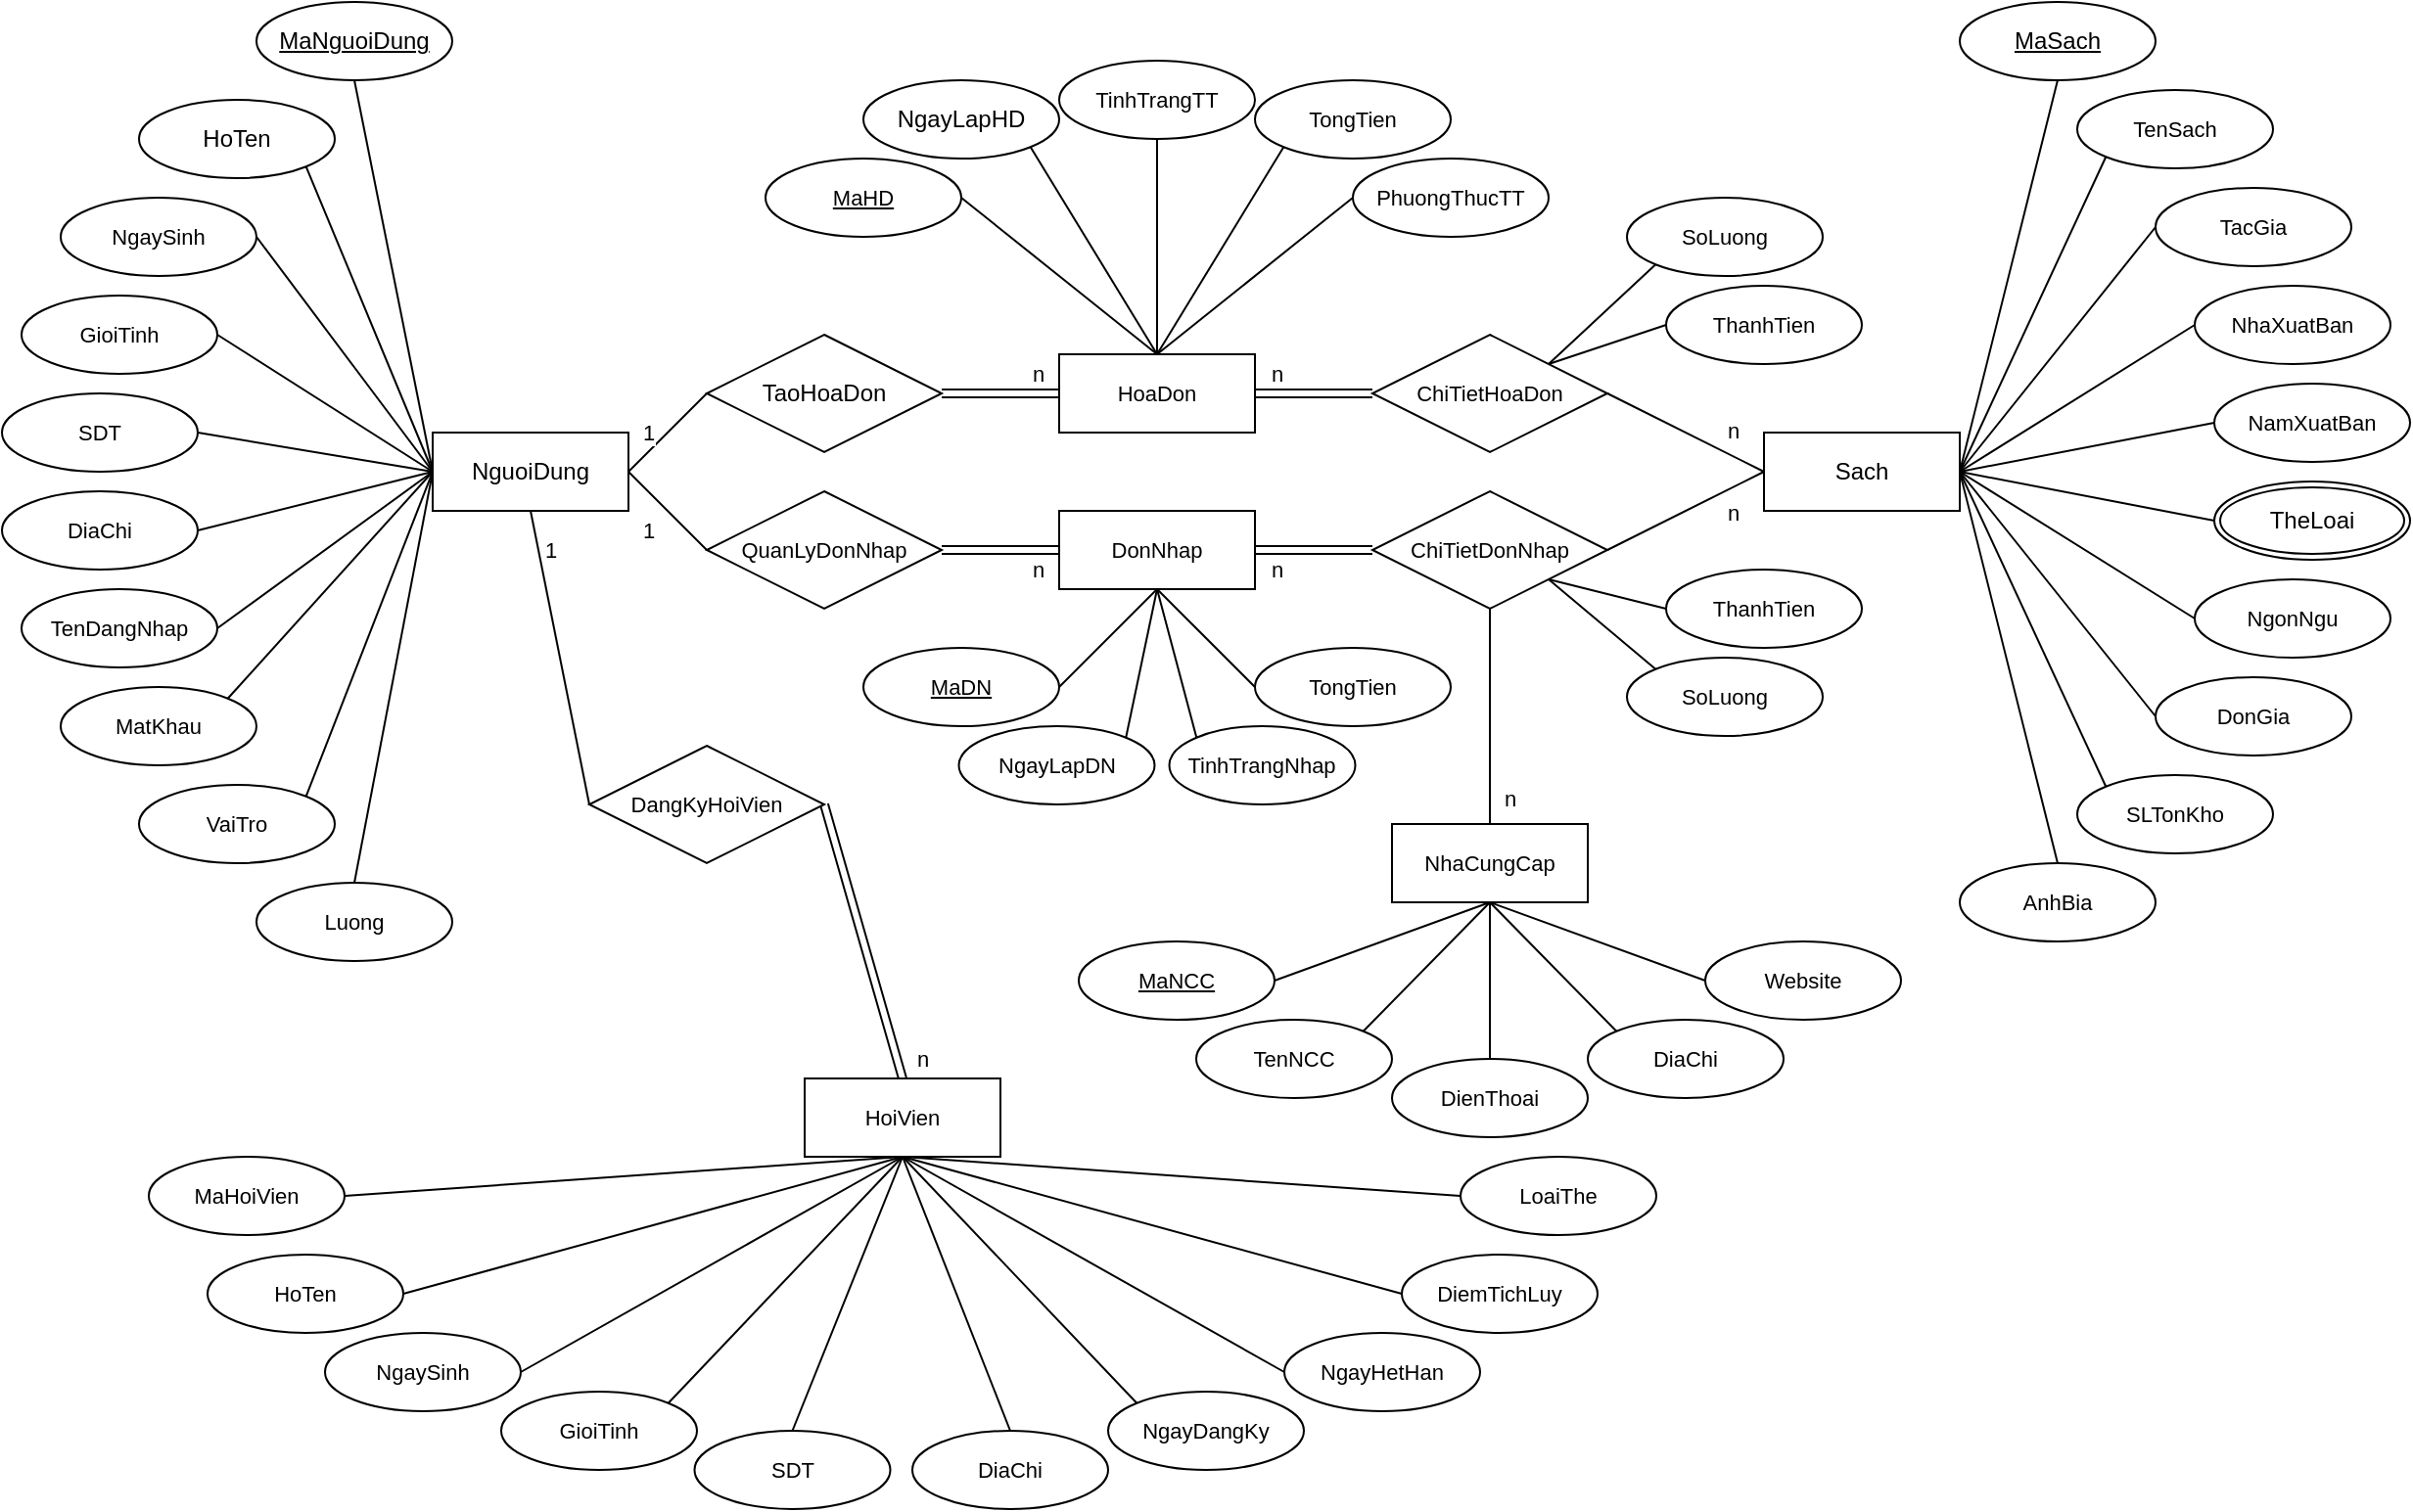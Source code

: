 <mxfile version="28.2.3">
  <diagram name="Trang-1" id="8DZ-fS7_vHQjlsS3BJ1W">
    <mxGraphModel dx="902" dy="583" grid="1" gridSize="10" guides="1" tooltips="1" connect="1" arrows="1" fold="1" page="1" pageScale="1" pageWidth="3300" pageHeight="4681" math="0" shadow="0">
      <root>
        <mxCell id="0" />
        <mxCell id="1" parent="0" />
        <mxCell id="X_8nJ5K70lVGbXfO7v4W-48" style="edgeStyle=none;shape=connector;rounded=0;orthogonalLoop=1;jettySize=auto;html=1;exitX=0.5;exitY=1;exitDx=0;exitDy=0;entryX=1;entryY=0.5;entryDx=0;entryDy=0;strokeColor=default;align=center;verticalAlign=middle;fontFamily=Helvetica;fontSize=11;fontColor=default;labelBackgroundColor=default;endArrow=none;" parent="1" source="AgJPmbW3EjHqDjxSvzig-2" target="AgJPmbW3EjHqDjxSvzig-3" edge="1">
          <mxGeometry relative="1" as="geometry" />
        </mxCell>
        <mxCell id="AgJPmbW3EjHqDjxSvzig-2" value="MaSach" style="ellipse;whiteSpace=wrap;html=1;align=center;fontStyle=4;" parent="1" vertex="1">
          <mxGeometry x="2530" y="10" width="100" height="40" as="geometry" />
        </mxCell>
        <mxCell id="-IFvh1Bd9e2jfq4rkB_x-8" value="n" style="edgeStyle=none;shape=connector;rounded=0;orthogonalLoop=1;jettySize=auto;html=1;strokeColor=default;align=center;verticalAlign=middle;fontFamily=Helvetica;fontSize=11;fontColor=default;labelBackgroundColor=default;endArrow=none;entryX=1;entryY=0.5;entryDx=0;entryDy=0;exitX=0;exitY=0.5;exitDx=0;exitDy=0;" parent="1" source="AgJPmbW3EjHqDjxSvzig-3" target="-IFvh1Bd9e2jfq4rkB_x-6" edge="1">
          <mxGeometry x="-0.462" y="-11" relative="1" as="geometry">
            <mxPoint x="1" as="offset" />
          </mxGeometry>
        </mxCell>
        <mxCell id="AgJPmbW3EjHqDjxSvzig-3" value="Sach" style="whiteSpace=wrap;html=1;align=center;" parent="1" vertex="1">
          <mxGeometry x="2430" y="230.0" width="100" height="40" as="geometry" />
        </mxCell>
        <mxCell id="-IFvh1Bd9e2jfq4rkB_x-4" value="1" style="edgeStyle=none;shape=connector;rounded=0;orthogonalLoop=1;jettySize=auto;html=1;strokeColor=default;align=center;verticalAlign=middle;fontFamily=Helvetica;fontSize=11;fontColor=default;labelBackgroundColor=default;endArrow=none;entryX=0;entryY=0.5;entryDx=0;entryDy=0;exitX=1;exitY=0.5;exitDx=0;exitDy=0;" parent="1" source="AgJPmbW3EjHqDjxSvzig-7" target="-IFvh1Bd9e2jfq4rkB_x-2" edge="1">
          <mxGeometry x="-0.25" y="7" relative="1" as="geometry">
            <mxPoint as="offset" />
          </mxGeometry>
        </mxCell>
        <mxCell id="-IFvh1Bd9e2jfq4rkB_x-22" value="1" style="edgeStyle=none;shape=connector;rounded=0;orthogonalLoop=1;jettySize=auto;html=1;exitX=1;exitY=0.5;exitDx=0;exitDy=0;entryX=0;entryY=0.5;entryDx=0;entryDy=0;strokeColor=default;align=center;verticalAlign=middle;fontFamily=Helvetica;fontSize=11;fontColor=default;labelBackgroundColor=default;endArrow=none;" parent="1" source="AgJPmbW3EjHqDjxSvzig-7" target="-IFvh1Bd9e2jfq4rkB_x-21" edge="1">
          <mxGeometry y="-14" relative="1" as="geometry">
            <mxPoint as="offset" />
          </mxGeometry>
        </mxCell>
        <mxCell id="X_8nJ5K70lVGbXfO7v4W-77" value="1" style="edgeStyle=none;shape=connector;rounded=0;orthogonalLoop=1;jettySize=auto;html=1;exitX=0.5;exitY=1;exitDx=0;exitDy=0;entryX=0;entryY=0.5;entryDx=0;entryDy=0;strokeColor=default;align=center;verticalAlign=middle;fontFamily=Helvetica;fontSize=11;fontColor=default;labelBackgroundColor=default;endArrow=none;" parent="1" source="AgJPmbW3EjHqDjxSvzig-7" target="X_8nJ5K70lVGbXfO7v4W-63" edge="1">
          <mxGeometry x="-0.718" y="6" relative="1" as="geometry">
            <mxPoint as="offset" />
          </mxGeometry>
        </mxCell>
        <mxCell id="AgJPmbW3EjHqDjxSvzig-7" value="NguoiDung" style="whiteSpace=wrap;html=1;align=center;" parent="1" vertex="1">
          <mxGeometry x="1750" y="230" width="100" height="40" as="geometry" />
        </mxCell>
        <mxCell id="X_8nJ5K70lVGbXfO7v4W-21" style="edgeStyle=none;shape=connector;rounded=0;orthogonalLoop=1;jettySize=auto;html=1;exitX=0.5;exitY=1;exitDx=0;exitDy=0;entryX=0;entryY=0.5;entryDx=0;entryDy=0;strokeColor=default;align=center;verticalAlign=middle;fontFamily=Helvetica;fontSize=11;fontColor=default;labelBackgroundColor=default;endArrow=none;" parent="1" source="AgJPmbW3EjHqDjxSvzig-8" target="AgJPmbW3EjHqDjxSvzig-7" edge="1">
          <mxGeometry relative="1" as="geometry" />
        </mxCell>
        <mxCell id="AgJPmbW3EjHqDjxSvzig-8" value="MaNguoiDung" style="ellipse;whiteSpace=wrap;html=1;align=center;fontStyle=4;" parent="1" vertex="1">
          <mxGeometry x="1660" y="10" width="100" height="40" as="geometry" />
        </mxCell>
        <mxCell id="X_8nJ5K70lVGbXfO7v4W-20" style="edgeStyle=none;shape=connector;rounded=0;orthogonalLoop=1;jettySize=auto;html=1;exitX=1;exitY=1;exitDx=0;exitDy=0;strokeColor=default;align=center;verticalAlign=middle;fontFamily=Helvetica;fontSize=11;fontColor=default;labelBackgroundColor=default;endArrow=none;entryX=0;entryY=0.5;entryDx=0;entryDy=0;" parent="1" source="AgJPmbW3EjHqDjxSvzig-31" target="AgJPmbW3EjHqDjxSvzig-7" edge="1">
          <mxGeometry relative="1" as="geometry">
            <mxPoint x="1750" y="250" as="targetPoint" />
          </mxGeometry>
        </mxCell>
        <mxCell id="AgJPmbW3EjHqDjxSvzig-31" value="HoTen" style="ellipse;whiteSpace=wrap;html=1;align=center;" parent="1" vertex="1">
          <mxGeometry x="1600" y="60" width="100" height="40" as="geometry" />
        </mxCell>
        <mxCell id="X_8nJ5K70lVGbXfO7v4W-16" style="edgeStyle=none;shape=connector;rounded=0;orthogonalLoop=1;jettySize=auto;html=1;exitX=1;exitY=0.5;exitDx=0;exitDy=0;entryX=0;entryY=0.5;entryDx=0;entryDy=0;strokeColor=default;align=center;verticalAlign=middle;fontFamily=Helvetica;fontSize=11;fontColor=default;labelBackgroundColor=default;endArrow=none;" parent="1" source="AgJPmbW3EjHqDjxSvzig-34" target="AgJPmbW3EjHqDjxSvzig-7" edge="1">
          <mxGeometry relative="1" as="geometry" />
        </mxCell>
        <mxCell id="AgJPmbW3EjHqDjxSvzig-34" value="NgaySinh" style="ellipse;whiteSpace=wrap;html=1;align=center;fontFamily=Helvetica;fontSize=11;fontColor=default;labelBackgroundColor=default;" parent="1" vertex="1">
          <mxGeometry x="1560" y="110" width="100" height="40" as="geometry" />
        </mxCell>
        <mxCell id="X_8nJ5K70lVGbXfO7v4W-11" style="edgeStyle=none;shape=connector;rounded=0;orthogonalLoop=1;jettySize=auto;html=1;exitX=1;exitY=0.5;exitDx=0;exitDy=0;entryX=0;entryY=0.5;entryDx=0;entryDy=0;strokeColor=default;align=center;verticalAlign=middle;fontFamily=Helvetica;fontSize=11;fontColor=default;labelBackgroundColor=default;endArrow=none;" parent="1" source="AgJPmbW3EjHqDjxSvzig-36" target="AgJPmbW3EjHqDjxSvzig-7" edge="1">
          <mxGeometry relative="1" as="geometry" />
        </mxCell>
        <mxCell id="AgJPmbW3EjHqDjxSvzig-36" value="SDT" style="ellipse;whiteSpace=wrap;html=1;align=center;fontFamily=Helvetica;fontSize=11;fontColor=default;labelBackgroundColor=default;" parent="1" vertex="1">
          <mxGeometry x="1530" y="210" width="100" height="40" as="geometry" />
        </mxCell>
        <mxCell id="X_8nJ5K70lVGbXfO7v4W-14" style="edgeStyle=none;shape=connector;rounded=0;orthogonalLoop=1;jettySize=auto;html=1;exitX=1;exitY=0.5;exitDx=0;exitDy=0;entryX=0;entryY=0.5;entryDx=0;entryDy=0;strokeColor=default;align=center;verticalAlign=middle;fontFamily=Helvetica;fontSize=11;fontColor=default;labelBackgroundColor=default;endArrow=none;" parent="1" source="AgJPmbW3EjHqDjxSvzig-38" target="AgJPmbW3EjHqDjxSvzig-7" edge="1">
          <mxGeometry relative="1" as="geometry" />
        </mxCell>
        <mxCell id="AgJPmbW3EjHqDjxSvzig-38" value="DiaChi" style="ellipse;whiteSpace=wrap;html=1;align=center;fontFamily=Helvetica;fontSize=11;fontColor=default;labelBackgroundColor=default;" parent="1" vertex="1">
          <mxGeometry x="1530" y="260" width="100" height="40" as="geometry" />
        </mxCell>
        <mxCell id="-IFvh1Bd9e2jfq4rkB_x-5" value="n" style="edgeStyle=none;shape=link;rounded=0;orthogonalLoop=1;jettySize=auto;html=1;strokeColor=default;align=center;verticalAlign=middle;fontFamily=Helvetica;fontSize=11;fontColor=default;labelBackgroundColor=default;endArrow=none;entryX=1;entryY=0.5;entryDx=0;entryDy=0;exitX=0;exitY=0.5;exitDx=0;exitDy=0;" parent="1" source="AgJPmbW3EjHqDjxSvzig-41" target="-IFvh1Bd9e2jfq4rkB_x-2" edge="1">
          <mxGeometry x="-0.667" y="-10" relative="1" as="geometry">
            <mxPoint x="-1" as="offset" />
          </mxGeometry>
        </mxCell>
        <mxCell id="-IFvh1Bd9e2jfq4rkB_x-7" value="n" style="edgeStyle=none;shape=link;rounded=0;orthogonalLoop=1;jettySize=auto;html=1;strokeColor=default;align=center;verticalAlign=middle;fontFamily=Helvetica;fontSize=11;fontColor=default;labelBackgroundColor=default;endArrow=none;exitX=1;exitY=0.5;exitDx=0;exitDy=0;entryX=0;entryY=0.5;entryDx=0;entryDy=0;" parent="1" source="AgJPmbW3EjHqDjxSvzig-41" target="-IFvh1Bd9e2jfq4rkB_x-6" edge="1">
          <mxGeometry x="-0.667" y="10" relative="1" as="geometry">
            <mxPoint x="1" as="offset" />
          </mxGeometry>
        </mxCell>
        <mxCell id="AgJPmbW3EjHqDjxSvzig-41" value="HoaDon" style="whiteSpace=wrap;html=1;align=center;fontFamily=Helvetica;fontSize=11;fontColor=default;labelBackgroundColor=default;" parent="1" vertex="1">
          <mxGeometry x="2070" y="190" width="100" height="40" as="geometry" />
        </mxCell>
        <mxCell id="-IFvh1Bd9e2jfq4rkB_x-2" value="TaoHoaDon" style="shape=rhombus;perimeter=rhombusPerimeter;whiteSpace=wrap;html=1;align=center;" parent="1" vertex="1">
          <mxGeometry x="1890" y="180" width="120" height="60" as="geometry" />
        </mxCell>
        <mxCell id="-IFvh1Bd9e2jfq4rkB_x-6" value="ChiTietHoaDon" style="shape=rhombus;perimeter=rhombusPerimeter;whiteSpace=wrap;html=1;align=center;fontFamily=Helvetica;fontSize=11;fontColor=default;labelBackgroundColor=default;" parent="1" vertex="1">
          <mxGeometry x="2230" y="180.0" width="120" height="60" as="geometry" />
        </mxCell>
        <mxCell id="X_8nJ5K70lVGbXfO7v4W-31" style="edgeStyle=none;shape=connector;rounded=0;orthogonalLoop=1;jettySize=auto;html=1;exitX=1;exitY=0.5;exitDx=0;exitDy=0;entryX=0.5;entryY=0;entryDx=0;entryDy=0;strokeColor=default;align=center;verticalAlign=middle;fontFamily=Helvetica;fontSize=11;fontColor=default;labelBackgroundColor=default;endArrow=none;" parent="1" source="-IFvh1Bd9e2jfq4rkB_x-9" target="AgJPmbW3EjHqDjxSvzig-41" edge="1">
          <mxGeometry relative="1" as="geometry" />
        </mxCell>
        <mxCell id="-IFvh1Bd9e2jfq4rkB_x-9" value="MaHD" style="ellipse;whiteSpace=wrap;html=1;align=center;fontStyle=4;fontFamily=Helvetica;fontSize=11;fontColor=default;labelBackgroundColor=default;" parent="1" vertex="1">
          <mxGeometry x="1920" y="90" width="100" height="40" as="geometry" />
        </mxCell>
        <mxCell id="-IFvh1Bd9e2jfq4rkB_x-30" style="edgeStyle=none;shape=connector;rounded=0;orthogonalLoop=1;jettySize=auto;html=1;exitX=0;exitY=0;exitDx=0;exitDy=0;entryX=1;entryY=1;entryDx=0;entryDy=0;strokeColor=default;align=center;verticalAlign=middle;fontFamily=Helvetica;fontSize=11;fontColor=default;labelBackgroundColor=default;endArrow=none;" parent="1" source="-IFvh1Bd9e2jfq4rkB_x-11" target="-IFvh1Bd9e2jfq4rkB_x-24" edge="1">
          <mxGeometry relative="1" as="geometry" />
        </mxCell>
        <mxCell id="-IFvh1Bd9e2jfq4rkB_x-11" value="SoLuong" style="ellipse;whiteSpace=wrap;html=1;align=center;fontFamily=Helvetica;fontSize=11;fontColor=default;labelBackgroundColor=default;" parent="1" vertex="1">
          <mxGeometry x="2360" y="345" width="100" height="40" as="geometry" />
        </mxCell>
        <mxCell id="-IFvh1Bd9e2jfq4rkB_x-34" value="n" style="edgeStyle=none;shape=connector;rounded=0;orthogonalLoop=1;jettySize=auto;html=1;exitX=0.5;exitY=0;exitDx=0;exitDy=0;entryX=0.5;entryY=1;entryDx=0;entryDy=0;strokeColor=default;align=center;verticalAlign=middle;fontFamily=Helvetica;fontSize=11;fontColor=default;labelBackgroundColor=default;endArrow=none;" parent="1" source="-IFvh1Bd9e2jfq4rkB_x-13" target="-IFvh1Bd9e2jfq4rkB_x-24" edge="1">
          <mxGeometry x="-0.778" y="-10" relative="1" as="geometry">
            <mxPoint y="-1" as="offset" />
          </mxGeometry>
        </mxCell>
        <mxCell id="-IFvh1Bd9e2jfq4rkB_x-13" value="NhaCungCap" style="whiteSpace=wrap;html=1;align=center;fontFamily=Helvetica;fontSize=11;fontColor=default;labelBackgroundColor=default;" parent="1" vertex="1">
          <mxGeometry x="2240" y="430" width="100" height="40" as="geometry" />
        </mxCell>
        <mxCell id="X_8nJ5K70lVGbXfO7v4W-50" style="edgeStyle=none;shape=connector;rounded=0;orthogonalLoop=1;jettySize=auto;html=1;exitX=0;exitY=0;exitDx=0;exitDy=0;entryX=1;entryY=0.5;entryDx=0;entryDy=0;strokeColor=default;align=center;verticalAlign=middle;fontFamily=Helvetica;fontSize=11;fontColor=default;labelBackgroundColor=default;endArrow=none;" parent="1" source="-IFvh1Bd9e2jfq4rkB_x-14" target="AgJPmbW3EjHqDjxSvzig-3" edge="1">
          <mxGeometry relative="1" as="geometry" />
        </mxCell>
        <mxCell id="-IFvh1Bd9e2jfq4rkB_x-14" value="SLTonKho" style="ellipse;whiteSpace=wrap;html=1;align=center;fontFamily=Helvetica;fontSize=11;fontColor=default;labelBackgroundColor=default;" parent="1" vertex="1">
          <mxGeometry x="2590" y="405" width="100" height="40" as="geometry" />
        </mxCell>
        <mxCell id="-IFvh1Bd9e2jfq4rkB_x-25" value="n" style="edgeStyle=none;shape=link;rounded=0;orthogonalLoop=1;jettySize=auto;html=1;exitX=1;exitY=0.5;exitDx=0;exitDy=0;entryX=0;entryY=0.5;entryDx=0;entryDy=0;strokeColor=default;align=center;verticalAlign=middle;fontFamily=Helvetica;fontSize=11;fontColor=default;labelBackgroundColor=default;endArrow=none;" parent="1" source="-IFvh1Bd9e2jfq4rkB_x-17" target="-IFvh1Bd9e2jfq4rkB_x-24" edge="1">
          <mxGeometry x="-0.667" y="-10" relative="1" as="geometry">
            <mxPoint x="1" as="offset" />
          </mxGeometry>
        </mxCell>
        <mxCell id="-IFvh1Bd9e2jfq4rkB_x-17" value="DonNhap" style="whiteSpace=wrap;html=1;align=center;fontFamily=Helvetica;fontSize=11;fontColor=default;labelBackgroundColor=default;" parent="1" vertex="1">
          <mxGeometry x="2070" y="270" width="100" height="40" as="geometry" />
        </mxCell>
        <mxCell id="-IFvh1Bd9e2jfq4rkB_x-23" value="n" style="edgeStyle=none;shape=link;rounded=0;orthogonalLoop=1;jettySize=auto;html=1;strokeColor=default;align=center;verticalAlign=middle;fontFamily=Helvetica;fontSize=11;fontColor=default;labelBackgroundColor=default;endArrow=none;exitX=1;exitY=0.5;exitDx=0;exitDy=0;entryX=0;entryY=0.5;entryDx=0;entryDy=0;" parent="1" source="-IFvh1Bd9e2jfq4rkB_x-21" target="-IFvh1Bd9e2jfq4rkB_x-17" edge="1">
          <mxGeometry x="0.667" y="-10" relative="1" as="geometry">
            <mxPoint x="-1" as="offset" />
          </mxGeometry>
        </mxCell>
        <mxCell id="-IFvh1Bd9e2jfq4rkB_x-21" value="QuanLyDonNhap" style="shape=rhombus;perimeter=rhombusPerimeter;whiteSpace=wrap;html=1;align=center;fontFamily=Helvetica;fontSize=11;fontColor=default;labelBackgroundColor=default;" parent="1" vertex="1">
          <mxGeometry x="1890" y="260" width="120" height="60" as="geometry" />
        </mxCell>
        <mxCell id="-IFvh1Bd9e2jfq4rkB_x-26" value="n" style="edgeStyle=none;shape=connector;rounded=0;orthogonalLoop=1;jettySize=auto;html=1;exitX=1;exitY=0.5;exitDx=0;exitDy=0;entryX=0;entryY=0.5;entryDx=0;entryDy=0;strokeColor=default;align=center;verticalAlign=middle;fontFamily=Helvetica;fontSize=11;fontColor=default;labelBackgroundColor=default;endArrow=none;" parent="1" source="-IFvh1Bd9e2jfq4rkB_x-24" target="AgJPmbW3EjHqDjxSvzig-3" edge="1">
          <mxGeometry x="0.462" y="-11" relative="1" as="geometry">
            <mxPoint as="offset" />
          </mxGeometry>
        </mxCell>
        <mxCell id="-IFvh1Bd9e2jfq4rkB_x-24" value="ChiTietDonNhap" style="shape=rhombus;perimeter=rhombusPerimeter;whiteSpace=wrap;html=1;align=center;fontFamily=Helvetica;fontSize=11;fontColor=default;labelBackgroundColor=default;" parent="1" vertex="1">
          <mxGeometry x="2230" y="260" width="120" height="60" as="geometry" />
        </mxCell>
        <mxCell id="-IFvh1Bd9e2jfq4rkB_x-29" style="edgeStyle=none;shape=connector;rounded=0;orthogonalLoop=1;jettySize=auto;html=1;exitX=0;exitY=1;exitDx=0;exitDy=0;entryX=1;entryY=0;entryDx=0;entryDy=0;strokeColor=default;align=center;verticalAlign=middle;fontFamily=Helvetica;fontSize=11;fontColor=default;labelBackgroundColor=default;endArrow=none;" parent="1" source="-IFvh1Bd9e2jfq4rkB_x-28" target="-IFvh1Bd9e2jfq4rkB_x-6" edge="1">
          <mxGeometry relative="1" as="geometry" />
        </mxCell>
        <mxCell id="-IFvh1Bd9e2jfq4rkB_x-28" value="SoLuong" style="ellipse;whiteSpace=wrap;html=1;align=center;fontFamily=Helvetica;fontSize=11;fontColor=default;labelBackgroundColor=default;" parent="1" vertex="1">
          <mxGeometry x="2360" y="110" width="100" height="40" as="geometry" />
        </mxCell>
        <mxCell id="X_8nJ5K70lVGbXfO7v4W-32" style="edgeStyle=none;shape=connector;rounded=0;orthogonalLoop=1;jettySize=auto;html=1;exitX=1;exitY=0.5;exitDx=0;exitDy=0;entryX=0.5;entryY=1;entryDx=0;entryDy=0;strokeColor=default;align=center;verticalAlign=middle;fontFamily=Helvetica;fontSize=11;fontColor=default;labelBackgroundColor=default;endArrow=none;" parent="1" source="-IFvh1Bd9e2jfq4rkB_x-31" target="-IFvh1Bd9e2jfq4rkB_x-17" edge="1">
          <mxGeometry relative="1" as="geometry" />
        </mxCell>
        <mxCell id="-IFvh1Bd9e2jfq4rkB_x-31" value="MaDN" style="ellipse;whiteSpace=wrap;html=1;align=center;fontStyle=4;fontFamily=Helvetica;fontSize=11;fontColor=default;labelBackgroundColor=default;" parent="1" vertex="1">
          <mxGeometry x="1970" y="340" width="100" height="40" as="geometry" />
        </mxCell>
        <mxCell id="X_8nJ5K70lVGbXfO7v4W-28" style="edgeStyle=none;shape=connector;rounded=0;orthogonalLoop=1;jettySize=auto;html=1;exitX=1;exitY=1;exitDx=0;exitDy=0;entryX=0.5;entryY=0;entryDx=0;entryDy=0;strokeColor=default;align=center;verticalAlign=middle;fontFamily=Helvetica;fontSize=11;fontColor=default;labelBackgroundColor=default;endArrow=none;" parent="1" source="FpAyhqG6p2Xk1eH7Ag5o-1" target="AgJPmbW3EjHqDjxSvzig-41" edge="1">
          <mxGeometry relative="1" as="geometry" />
        </mxCell>
        <mxCell id="FpAyhqG6p2Xk1eH7Ag5o-1" value="NgayLapHD" style="ellipse;whiteSpace=wrap;html=1;align=center;" parent="1" vertex="1">
          <mxGeometry x="1970" y="50" width="100" height="40" as="geometry" />
        </mxCell>
        <mxCell id="X_8nJ5K70lVGbXfO7v4W-26" style="edgeStyle=none;shape=connector;rounded=0;orthogonalLoop=1;jettySize=auto;html=1;exitX=0.5;exitY=1;exitDx=0;exitDy=0;entryX=0.5;entryY=0;entryDx=0;entryDy=0;strokeColor=default;align=center;verticalAlign=middle;fontFamily=Helvetica;fontSize=11;fontColor=default;labelBackgroundColor=default;endArrow=none;" parent="1" source="FpAyhqG6p2Xk1eH7Ag5o-4" target="AgJPmbW3EjHqDjxSvzig-41" edge="1">
          <mxGeometry relative="1" as="geometry" />
        </mxCell>
        <mxCell id="FpAyhqG6p2Xk1eH7Ag5o-4" value="TinhTrangTT" style="ellipse;whiteSpace=wrap;html=1;align=center;fontFamily=Helvetica;fontSize=11;fontColor=default;labelBackgroundColor=default;" parent="1" vertex="1">
          <mxGeometry x="2070" y="40" width="100" height="40" as="geometry" />
        </mxCell>
        <mxCell id="X_8nJ5K70lVGbXfO7v4W-29" style="edgeStyle=none;shape=connector;rounded=0;orthogonalLoop=1;jettySize=auto;html=1;exitX=0;exitY=1;exitDx=0;exitDy=0;entryX=0.5;entryY=0;entryDx=0;entryDy=0;strokeColor=default;align=center;verticalAlign=middle;fontFamily=Helvetica;fontSize=11;fontColor=default;labelBackgroundColor=default;endArrow=none;" parent="1" source="FpAyhqG6p2Xk1eH7Ag5o-6" target="AgJPmbW3EjHqDjxSvzig-41" edge="1">
          <mxGeometry relative="1" as="geometry" />
        </mxCell>
        <mxCell id="FpAyhqG6p2Xk1eH7Ag5o-6" value="TongTien" style="ellipse;whiteSpace=wrap;html=1;align=center;fontFamily=Helvetica;fontSize=11;fontColor=default;labelBackgroundColor=default;" parent="1" vertex="1">
          <mxGeometry x="2170" y="50" width="100" height="40" as="geometry" />
        </mxCell>
        <mxCell id="X_8nJ5K70lVGbXfO7v4W-34" style="edgeStyle=none;shape=connector;rounded=0;orthogonalLoop=1;jettySize=auto;html=1;exitX=1;exitY=0;exitDx=0;exitDy=0;entryX=0.5;entryY=1;entryDx=0;entryDy=0;strokeColor=default;align=center;verticalAlign=middle;fontFamily=Helvetica;fontSize=11;fontColor=default;labelBackgroundColor=default;endArrow=none;" parent="1" source="FpAyhqG6p2Xk1eH7Ag5o-8" target="-IFvh1Bd9e2jfq4rkB_x-17" edge="1">
          <mxGeometry relative="1" as="geometry" />
        </mxCell>
        <mxCell id="FpAyhqG6p2Xk1eH7Ag5o-8" value="NgayLapDN" style="ellipse;whiteSpace=wrap;html=1;align=center;fontFamily=Helvetica;fontSize=11;fontColor=default;labelBackgroundColor=default;" parent="1" vertex="1">
          <mxGeometry x="2018.75" y="380" width="100" height="40" as="geometry" />
        </mxCell>
        <mxCell id="X_8nJ5K70lVGbXfO7v4W-35" style="edgeStyle=none;shape=connector;rounded=0;orthogonalLoop=1;jettySize=auto;html=1;exitX=0;exitY=0;exitDx=0;exitDy=0;entryX=0.5;entryY=1;entryDx=0;entryDy=0;strokeColor=default;align=center;verticalAlign=middle;fontFamily=Helvetica;fontSize=11;fontColor=default;labelBackgroundColor=default;endArrow=none;" parent="1" source="FpAyhqG6p2Xk1eH7Ag5o-10" target="-IFvh1Bd9e2jfq4rkB_x-17" edge="1">
          <mxGeometry relative="1" as="geometry" />
        </mxCell>
        <mxCell id="FpAyhqG6p2Xk1eH7Ag5o-10" value="TinhTrangNhap" style="ellipse;whiteSpace=wrap;html=1;align=center;fontFamily=Helvetica;fontSize=11;fontColor=default;labelBackgroundColor=default;" parent="1" vertex="1">
          <mxGeometry x="2126.25" y="380" width="95" height="40" as="geometry" />
        </mxCell>
        <mxCell id="X_8nJ5K70lVGbXfO7v4W-33" style="edgeStyle=none;shape=connector;rounded=0;orthogonalLoop=1;jettySize=auto;html=1;exitX=0;exitY=0.5;exitDx=0;exitDy=0;entryX=0.5;entryY=1;entryDx=0;entryDy=0;strokeColor=default;align=center;verticalAlign=middle;fontFamily=Helvetica;fontSize=11;fontColor=default;labelBackgroundColor=default;endArrow=none;" parent="1" source="FpAyhqG6p2Xk1eH7Ag5o-12" target="-IFvh1Bd9e2jfq4rkB_x-17" edge="1">
          <mxGeometry relative="1" as="geometry" />
        </mxCell>
        <mxCell id="FpAyhqG6p2Xk1eH7Ag5o-12" value="TongTien" style="ellipse;whiteSpace=wrap;html=1;align=center;fontFamily=Helvetica;fontSize=11;fontColor=default;labelBackgroundColor=default;" parent="1" vertex="1">
          <mxGeometry x="2170" y="340" width="100" height="40" as="geometry" />
        </mxCell>
        <mxCell id="X_8nJ5K70lVGbXfO7v4W-46" style="edgeStyle=none;shape=connector;rounded=0;orthogonalLoop=1;jettySize=auto;html=1;exitX=0;exitY=1;exitDx=0;exitDy=0;entryX=1;entryY=0.5;entryDx=0;entryDy=0;strokeColor=default;align=center;verticalAlign=middle;fontFamily=Helvetica;fontSize=11;fontColor=default;labelBackgroundColor=default;endArrow=none;" parent="1" source="FpAyhqG6p2Xk1eH7Ag5o-14" target="AgJPmbW3EjHqDjxSvzig-3" edge="1">
          <mxGeometry relative="1" as="geometry" />
        </mxCell>
        <mxCell id="FpAyhqG6p2Xk1eH7Ag5o-14" value="TenSach" style="ellipse;whiteSpace=wrap;html=1;align=center;fontFamily=Helvetica;fontSize=11;fontColor=default;labelBackgroundColor=default;" parent="1" vertex="1">
          <mxGeometry x="2590" y="55" width="100" height="40" as="geometry" />
        </mxCell>
        <mxCell id="X_8nJ5K70lVGbXfO7v4W-51" style="edgeStyle=none;shape=connector;rounded=0;orthogonalLoop=1;jettySize=auto;html=1;exitX=0;exitY=0.5;exitDx=0;exitDy=0;entryX=1;entryY=0.5;entryDx=0;entryDy=0;strokeColor=default;align=center;verticalAlign=middle;fontFamily=Helvetica;fontSize=11;fontColor=default;labelBackgroundColor=default;endArrow=none;" parent="1" source="FpAyhqG6p2Xk1eH7Ag5o-18" target="AgJPmbW3EjHqDjxSvzig-3" edge="1">
          <mxGeometry relative="1" as="geometry" />
        </mxCell>
        <mxCell id="FpAyhqG6p2Xk1eH7Ag5o-18" value="DonGia" style="ellipse;whiteSpace=wrap;html=1;align=center;fontFamily=Helvetica;fontSize=11;fontColor=default;labelBackgroundColor=default;" parent="1" vertex="1">
          <mxGeometry x="2630" y="355" width="100" height="40" as="geometry" />
        </mxCell>
        <mxCell id="X_8nJ5K70lVGbXfO7v4W-58" style="edgeStyle=none;shape=connector;rounded=0;orthogonalLoop=1;jettySize=auto;html=1;exitX=1;exitY=0;exitDx=0;exitDy=0;entryX=0.5;entryY=1;entryDx=0;entryDy=0;strokeColor=default;align=center;verticalAlign=middle;fontFamily=Helvetica;fontSize=11;fontColor=default;labelBackgroundColor=default;endArrow=none;" parent="1" source="FpAyhqG6p2Xk1eH7Ag5o-20" target="-IFvh1Bd9e2jfq4rkB_x-13" edge="1">
          <mxGeometry relative="1" as="geometry" />
        </mxCell>
        <mxCell id="FpAyhqG6p2Xk1eH7Ag5o-20" value="TenNCC" style="ellipse;whiteSpace=wrap;html=1;align=center;fontFamily=Helvetica;fontSize=11;fontColor=default;labelBackgroundColor=default;" parent="1" vertex="1">
          <mxGeometry x="2140" y="530" width="100" height="40" as="geometry" />
        </mxCell>
        <mxCell id="X_8nJ5K70lVGbXfO7v4W-59" style="edgeStyle=none;shape=connector;rounded=0;orthogonalLoop=1;jettySize=auto;html=1;exitX=1;exitY=0.5;exitDx=0;exitDy=0;entryX=0.5;entryY=1;entryDx=0;entryDy=0;strokeColor=default;align=center;verticalAlign=middle;fontFamily=Helvetica;fontSize=11;fontColor=default;labelBackgroundColor=default;endArrow=none;" parent="1" source="FpAyhqG6p2Xk1eH7Ag5o-21" target="-IFvh1Bd9e2jfq4rkB_x-13" edge="1">
          <mxGeometry relative="1" as="geometry" />
        </mxCell>
        <mxCell id="FpAyhqG6p2Xk1eH7Ag5o-21" value="MaNCC" style="ellipse;whiteSpace=wrap;html=1;align=center;fontStyle=4;fontFamily=Helvetica;fontSize=11;fontColor=default;labelBackgroundColor=default;" parent="1" vertex="1">
          <mxGeometry x="2080" y="490" width="100" height="40" as="geometry" />
        </mxCell>
        <mxCell id="X_8nJ5K70lVGbXfO7v4W-57" style="edgeStyle=none;shape=connector;rounded=0;orthogonalLoop=1;jettySize=auto;html=1;exitX=0.5;exitY=0;exitDx=0;exitDy=0;entryX=0.5;entryY=1;entryDx=0;entryDy=0;strokeColor=default;align=center;verticalAlign=middle;fontFamily=Helvetica;fontSize=11;fontColor=default;labelBackgroundColor=default;endArrow=none;" parent="1" source="FpAyhqG6p2Xk1eH7Ag5o-22" target="-IFvh1Bd9e2jfq4rkB_x-13" edge="1">
          <mxGeometry relative="1" as="geometry" />
        </mxCell>
        <mxCell id="FpAyhqG6p2Xk1eH7Ag5o-22" value="DienThoai" style="ellipse;whiteSpace=wrap;html=1;align=center;fontFamily=Helvetica;fontSize=11;fontColor=default;labelBackgroundColor=default;" parent="1" vertex="1">
          <mxGeometry x="2240" y="550" width="100" height="40" as="geometry" />
        </mxCell>
        <mxCell id="X_8nJ5K70lVGbXfO7v4W-61" style="edgeStyle=none;shape=connector;rounded=0;orthogonalLoop=1;jettySize=auto;html=1;exitX=0;exitY=0;exitDx=0;exitDy=0;entryX=0.5;entryY=1;entryDx=0;entryDy=0;strokeColor=default;align=center;verticalAlign=middle;fontFamily=Helvetica;fontSize=11;fontColor=default;labelBackgroundColor=default;endArrow=none;" parent="1" source="FpAyhqG6p2Xk1eH7Ag5o-23" target="-IFvh1Bd9e2jfq4rkB_x-13" edge="1">
          <mxGeometry relative="1" as="geometry" />
        </mxCell>
        <mxCell id="FpAyhqG6p2Xk1eH7Ag5o-23" value="DiaChi" style="ellipse;whiteSpace=wrap;html=1;align=center;fontFamily=Helvetica;fontSize=11;fontColor=default;labelBackgroundColor=default;" parent="1" vertex="1">
          <mxGeometry x="2340" y="530" width="100" height="40" as="geometry" />
        </mxCell>
        <mxCell id="X_8nJ5K70lVGbXfO7v4W-23" style="edgeStyle=none;shape=connector;rounded=0;orthogonalLoop=1;jettySize=auto;html=1;exitX=0.5;exitY=0;exitDx=0;exitDy=0;entryX=0;entryY=0.5;entryDx=0;entryDy=0;strokeColor=default;align=center;verticalAlign=middle;fontFamily=Helvetica;fontSize=11;fontColor=default;labelBackgroundColor=default;endArrow=none;" parent="1" source="FpAyhqG6p2Xk1eH7Ag5o-24" target="AgJPmbW3EjHqDjxSvzig-7" edge="1">
          <mxGeometry relative="1" as="geometry" />
        </mxCell>
        <mxCell id="FpAyhqG6p2Xk1eH7Ag5o-24" value="Luong" style="ellipse;whiteSpace=wrap;html=1;align=center;fontFamily=Helvetica;fontSize=11;fontColor=default;labelBackgroundColor=default;" parent="1" vertex="1">
          <mxGeometry x="1660" y="460" width="100" height="40" as="geometry" />
        </mxCell>
        <mxCell id="X_8nJ5K70lVGbXfO7v4W-42" style="edgeStyle=none;shape=connector;rounded=0;orthogonalLoop=1;jettySize=auto;html=1;exitX=0;exitY=0.5;exitDx=0;exitDy=0;entryX=1;entryY=0.5;entryDx=0;entryDy=0;strokeColor=default;align=center;verticalAlign=middle;fontFamily=Helvetica;fontSize=11;fontColor=default;labelBackgroundColor=default;endArrow=none;" parent="1" source="X_8nJ5K70lVGbXfO7v4W-1" target="AgJPmbW3EjHqDjxSvzig-3" edge="1">
          <mxGeometry relative="1" as="geometry" />
        </mxCell>
        <mxCell id="X_8nJ5K70lVGbXfO7v4W-1" value="TheLoai" style="ellipse;shape=doubleEllipse;margin=3;whiteSpace=wrap;html=1;align=center;" parent="1" vertex="1">
          <mxGeometry x="2660" y="255" width="100" height="40" as="geometry" />
        </mxCell>
        <mxCell id="X_8nJ5K70lVGbXfO7v4W-15" style="edgeStyle=none;shape=connector;rounded=0;orthogonalLoop=1;jettySize=auto;html=1;exitX=1;exitY=0.5;exitDx=0;exitDy=0;entryX=0;entryY=0.5;entryDx=0;entryDy=0;strokeColor=default;align=center;verticalAlign=middle;fontFamily=Helvetica;fontSize=11;fontColor=default;labelBackgroundColor=default;endArrow=none;" parent="1" source="X_8nJ5K70lVGbXfO7v4W-4" target="AgJPmbW3EjHqDjxSvzig-7" edge="1">
          <mxGeometry relative="1" as="geometry" />
        </mxCell>
        <mxCell id="X_8nJ5K70lVGbXfO7v4W-4" value="GioiTinh" style="ellipse;whiteSpace=wrap;html=1;align=center;fontFamily=Helvetica;fontSize=11;fontColor=default;labelBackgroundColor=default;" parent="1" vertex="1">
          <mxGeometry x="1540" y="160" width="100" height="40" as="geometry" />
        </mxCell>
        <mxCell id="X_8nJ5K70lVGbXfO7v4W-17" style="edgeStyle=none;shape=connector;rounded=0;orthogonalLoop=1;jettySize=auto;html=1;exitX=1;exitY=0.5;exitDx=0;exitDy=0;entryX=0;entryY=0.5;entryDx=0;entryDy=0;strokeColor=default;align=center;verticalAlign=middle;fontFamily=Helvetica;fontSize=11;fontColor=default;labelBackgroundColor=default;endArrow=none;" parent="1" source="X_8nJ5K70lVGbXfO7v4W-5" target="AgJPmbW3EjHqDjxSvzig-7" edge="1">
          <mxGeometry relative="1" as="geometry" />
        </mxCell>
        <mxCell id="X_8nJ5K70lVGbXfO7v4W-5" value="TenDangNhap" style="ellipse;whiteSpace=wrap;html=1;align=center;fontFamily=Helvetica;fontSize=11;fontColor=default;labelBackgroundColor=default;" parent="1" vertex="1">
          <mxGeometry x="1540" y="310" width="100" height="40" as="geometry" />
        </mxCell>
        <mxCell id="X_8nJ5K70lVGbXfO7v4W-18" style="edgeStyle=none;shape=connector;rounded=0;orthogonalLoop=1;jettySize=auto;html=1;exitX=1;exitY=0;exitDx=0;exitDy=0;entryX=0;entryY=0.5;entryDx=0;entryDy=0;strokeColor=default;align=center;verticalAlign=middle;fontFamily=Helvetica;fontSize=11;fontColor=default;labelBackgroundColor=default;endArrow=none;" parent="1" source="X_8nJ5K70lVGbXfO7v4W-7" target="AgJPmbW3EjHqDjxSvzig-7" edge="1">
          <mxGeometry relative="1" as="geometry" />
        </mxCell>
        <mxCell id="X_8nJ5K70lVGbXfO7v4W-7" value="MatKhau" style="ellipse;whiteSpace=wrap;html=1;align=center;fontFamily=Helvetica;fontSize=11;fontColor=default;labelBackgroundColor=default;" parent="1" vertex="1">
          <mxGeometry x="1560" y="360" width="100" height="40" as="geometry" />
        </mxCell>
        <mxCell id="X_8nJ5K70lVGbXfO7v4W-19" style="edgeStyle=none;shape=connector;rounded=0;orthogonalLoop=1;jettySize=auto;html=1;exitX=1;exitY=0;exitDx=0;exitDy=0;entryX=0;entryY=0.5;entryDx=0;entryDy=0;strokeColor=default;align=center;verticalAlign=middle;fontFamily=Helvetica;fontSize=11;fontColor=default;labelBackgroundColor=default;endArrow=none;" parent="1" source="X_8nJ5K70lVGbXfO7v4W-8" target="AgJPmbW3EjHqDjxSvzig-7" edge="1">
          <mxGeometry relative="1" as="geometry" />
        </mxCell>
        <mxCell id="X_8nJ5K70lVGbXfO7v4W-8" value="VaiTro" style="ellipse;whiteSpace=wrap;html=1;align=center;fontFamily=Helvetica;fontSize=11;fontColor=default;labelBackgroundColor=default;" parent="1" vertex="1">
          <mxGeometry x="1600" y="410" width="100" height="40" as="geometry" />
        </mxCell>
        <mxCell id="X_8nJ5K70lVGbXfO7v4W-30" style="edgeStyle=none;shape=connector;rounded=0;orthogonalLoop=1;jettySize=auto;html=1;exitX=0;exitY=0.5;exitDx=0;exitDy=0;entryX=0.5;entryY=0;entryDx=0;entryDy=0;strokeColor=default;align=center;verticalAlign=middle;fontFamily=Helvetica;fontSize=11;fontColor=default;labelBackgroundColor=default;endArrow=none;" parent="1" source="X_8nJ5K70lVGbXfO7v4W-24" target="AgJPmbW3EjHqDjxSvzig-41" edge="1">
          <mxGeometry relative="1" as="geometry" />
        </mxCell>
        <mxCell id="X_8nJ5K70lVGbXfO7v4W-24" value="PhuongThucTT" style="ellipse;whiteSpace=wrap;html=1;align=center;fontFamily=Helvetica;fontSize=11;fontColor=default;labelBackgroundColor=default;" parent="1" vertex="1">
          <mxGeometry x="2220" y="90" width="100" height="40" as="geometry" />
        </mxCell>
        <mxCell id="X_8nJ5K70lVGbXfO7v4W-45" style="edgeStyle=none;shape=connector;rounded=0;orthogonalLoop=1;jettySize=auto;html=1;exitX=0;exitY=0.5;exitDx=0;exitDy=0;entryX=1;entryY=0.5;entryDx=0;entryDy=0;strokeColor=default;align=center;verticalAlign=middle;fontFamily=Helvetica;fontSize=11;fontColor=default;labelBackgroundColor=default;endArrow=none;" parent="1" source="X_8nJ5K70lVGbXfO7v4W-36" target="AgJPmbW3EjHqDjxSvzig-3" edge="1">
          <mxGeometry relative="1" as="geometry" />
        </mxCell>
        <mxCell id="X_8nJ5K70lVGbXfO7v4W-36" value="TacGia" style="ellipse;whiteSpace=wrap;html=1;align=center;fontFamily=Helvetica;fontSize=11;fontColor=default;labelBackgroundColor=default;" parent="1" vertex="1">
          <mxGeometry x="2630" y="105" width="100" height="40" as="geometry" />
        </mxCell>
        <mxCell id="X_8nJ5K70lVGbXfO7v4W-43" style="edgeStyle=none;shape=connector;rounded=0;orthogonalLoop=1;jettySize=auto;html=1;exitX=0;exitY=0.5;exitDx=0;exitDy=0;entryX=1;entryY=0.5;entryDx=0;entryDy=0;strokeColor=default;align=center;verticalAlign=middle;fontFamily=Helvetica;fontSize=11;fontColor=default;labelBackgroundColor=default;endArrow=none;" parent="1" source="X_8nJ5K70lVGbXfO7v4W-37" target="AgJPmbW3EjHqDjxSvzig-3" edge="1">
          <mxGeometry relative="1" as="geometry" />
        </mxCell>
        <mxCell id="X_8nJ5K70lVGbXfO7v4W-37" value="NhaXuatBan" style="ellipse;whiteSpace=wrap;html=1;align=center;fontFamily=Helvetica;fontSize=11;fontColor=default;labelBackgroundColor=default;" parent="1" vertex="1">
          <mxGeometry x="2650" y="155" width="100" height="40" as="geometry" />
        </mxCell>
        <mxCell id="X_8nJ5K70lVGbXfO7v4W-41" style="edgeStyle=none;shape=connector;rounded=0;orthogonalLoop=1;jettySize=auto;html=1;exitX=0;exitY=0.5;exitDx=0;exitDy=0;entryX=1;entryY=0.5;entryDx=0;entryDy=0;strokeColor=default;align=center;verticalAlign=middle;fontFamily=Helvetica;fontSize=11;fontColor=default;labelBackgroundColor=default;endArrow=none;" parent="1" source="X_8nJ5K70lVGbXfO7v4W-38" target="AgJPmbW3EjHqDjxSvzig-3" edge="1">
          <mxGeometry relative="1" as="geometry" />
        </mxCell>
        <mxCell id="X_8nJ5K70lVGbXfO7v4W-38" value="NamXuatBan" style="ellipse;whiteSpace=wrap;html=1;align=center;fontFamily=Helvetica;fontSize=11;fontColor=default;labelBackgroundColor=default;" parent="1" vertex="1">
          <mxGeometry x="2660" y="205" width="100" height="40" as="geometry" />
        </mxCell>
        <mxCell id="X_8nJ5K70lVGbXfO7v4W-44" style="edgeStyle=none;shape=connector;rounded=0;orthogonalLoop=1;jettySize=auto;html=1;exitX=0;exitY=0.5;exitDx=0;exitDy=0;entryX=1;entryY=0.5;entryDx=0;entryDy=0;strokeColor=default;align=center;verticalAlign=middle;fontFamily=Helvetica;fontSize=11;fontColor=default;labelBackgroundColor=default;endArrow=none;" parent="1" source="X_8nJ5K70lVGbXfO7v4W-39" target="AgJPmbW3EjHqDjxSvzig-3" edge="1">
          <mxGeometry relative="1" as="geometry" />
        </mxCell>
        <mxCell id="X_8nJ5K70lVGbXfO7v4W-39" value="NgonNgu" style="ellipse;whiteSpace=wrap;html=1;align=center;fontFamily=Helvetica;fontSize=11;fontColor=default;labelBackgroundColor=default;" parent="1" vertex="1">
          <mxGeometry x="2650" y="305" width="100" height="40" as="geometry" />
        </mxCell>
        <mxCell id="X_8nJ5K70lVGbXfO7v4W-49" style="edgeStyle=none;shape=connector;rounded=0;orthogonalLoop=1;jettySize=auto;html=1;exitX=0.5;exitY=0;exitDx=0;exitDy=0;entryX=1;entryY=0.5;entryDx=0;entryDy=0;strokeColor=default;align=center;verticalAlign=middle;fontFamily=Helvetica;fontSize=11;fontColor=default;labelBackgroundColor=default;endArrow=none;" parent="1" source="X_8nJ5K70lVGbXfO7v4W-40" target="AgJPmbW3EjHqDjxSvzig-3" edge="1">
          <mxGeometry relative="1" as="geometry" />
        </mxCell>
        <mxCell id="X_8nJ5K70lVGbXfO7v4W-40" value="AnhBia" style="ellipse;whiteSpace=wrap;html=1;align=center;fontFamily=Helvetica;fontSize=11;fontColor=default;labelBackgroundColor=default;" parent="1" vertex="1">
          <mxGeometry x="2530" y="450" width="100" height="40" as="geometry" />
        </mxCell>
        <mxCell id="X_8nJ5K70lVGbXfO7v4W-53" style="edgeStyle=none;shape=connector;rounded=0;orthogonalLoop=1;jettySize=auto;html=1;exitX=0;exitY=0.5;exitDx=0;exitDy=0;entryX=1;entryY=0;entryDx=0;entryDy=0;strokeColor=default;align=center;verticalAlign=middle;fontFamily=Helvetica;fontSize=11;fontColor=default;labelBackgroundColor=default;endArrow=none;" parent="1" source="X_8nJ5K70lVGbXfO7v4W-52" target="-IFvh1Bd9e2jfq4rkB_x-6" edge="1">
          <mxGeometry relative="1" as="geometry" />
        </mxCell>
        <mxCell id="X_8nJ5K70lVGbXfO7v4W-52" value="ThanhTien" style="ellipse;whiteSpace=wrap;html=1;align=center;fontFamily=Helvetica;fontSize=11;fontColor=default;labelBackgroundColor=default;" parent="1" vertex="1">
          <mxGeometry x="2380" y="155" width="100" height="40" as="geometry" />
        </mxCell>
        <mxCell id="X_8nJ5K70lVGbXfO7v4W-55" style="edgeStyle=none;shape=connector;rounded=0;orthogonalLoop=1;jettySize=auto;html=1;exitX=0;exitY=0.5;exitDx=0;exitDy=0;entryX=1;entryY=1;entryDx=0;entryDy=0;strokeColor=default;align=center;verticalAlign=middle;fontFamily=Helvetica;fontSize=11;fontColor=default;labelBackgroundColor=default;endArrow=none;" parent="1" source="X_8nJ5K70lVGbXfO7v4W-54" target="-IFvh1Bd9e2jfq4rkB_x-24" edge="1">
          <mxGeometry relative="1" as="geometry" />
        </mxCell>
        <mxCell id="X_8nJ5K70lVGbXfO7v4W-54" value="ThanhTien" style="ellipse;whiteSpace=wrap;html=1;align=center;fontFamily=Helvetica;fontSize=11;fontColor=default;labelBackgroundColor=default;" parent="1" vertex="1">
          <mxGeometry x="2380" y="300" width="100" height="40" as="geometry" />
        </mxCell>
        <mxCell id="X_8nJ5K70lVGbXfO7v4W-62" style="edgeStyle=none;shape=connector;rounded=0;orthogonalLoop=1;jettySize=auto;html=1;exitX=0;exitY=0.5;exitDx=0;exitDy=0;entryX=0.5;entryY=1;entryDx=0;entryDy=0;strokeColor=default;align=center;verticalAlign=middle;fontFamily=Helvetica;fontSize=11;fontColor=default;labelBackgroundColor=default;endArrow=none;" parent="1" source="X_8nJ5K70lVGbXfO7v4W-56" target="-IFvh1Bd9e2jfq4rkB_x-13" edge="1">
          <mxGeometry relative="1" as="geometry" />
        </mxCell>
        <mxCell id="X_8nJ5K70lVGbXfO7v4W-56" value="Website" style="ellipse;whiteSpace=wrap;html=1;align=center;fontFamily=Helvetica;fontSize=11;fontColor=default;labelBackgroundColor=default;" parent="1" vertex="1">
          <mxGeometry x="2400" y="490" width="100" height="40" as="geometry" />
        </mxCell>
        <mxCell id="X_8nJ5K70lVGbXfO7v4W-78" value="n" style="edgeStyle=none;shape=link;rounded=0;orthogonalLoop=1;jettySize=auto;html=1;exitX=1;exitY=0.5;exitDx=0;exitDy=0;entryX=0.5;entryY=0;entryDx=0;entryDy=0;strokeColor=default;align=center;verticalAlign=middle;fontFamily=Helvetica;fontSize=11;fontColor=default;labelBackgroundColor=default;endArrow=none;" parent="1" source="X_8nJ5K70lVGbXfO7v4W-63" target="X_8nJ5K70lVGbXfO7v4W-64" edge="1">
          <mxGeometry x="0.906" y="12" relative="1" as="geometry">
            <mxPoint as="offset" />
          </mxGeometry>
        </mxCell>
        <mxCell id="X_8nJ5K70lVGbXfO7v4W-63" value="DangKyHoiVien" style="shape=rhombus;perimeter=rhombusPerimeter;whiteSpace=wrap;html=1;align=center;fontFamily=Helvetica;fontSize=11;fontColor=default;labelBackgroundColor=default;" parent="1" vertex="1">
          <mxGeometry x="1830" y="390" width="120" height="60" as="geometry" />
        </mxCell>
        <mxCell id="X_8nJ5K70lVGbXfO7v4W-64" value="HoiVien" style="whiteSpace=wrap;html=1;align=center;fontFamily=Helvetica;fontSize=11;fontColor=default;labelBackgroundColor=default;" parent="1" vertex="1">
          <mxGeometry x="1940" y="560" width="100" height="40" as="geometry" />
        </mxCell>
        <mxCell id="X_8nJ5K70lVGbXfO7v4W-80" style="edgeStyle=none;shape=connector;rounded=0;orthogonalLoop=1;jettySize=auto;html=1;exitX=1;exitY=0.5;exitDx=0;exitDy=0;entryX=0.5;entryY=1;entryDx=0;entryDy=0;strokeColor=default;align=center;verticalAlign=middle;fontFamily=Helvetica;fontSize=11;fontColor=default;labelBackgroundColor=default;endArrow=none;" parent="1" source="X_8nJ5K70lVGbXfO7v4W-65" target="X_8nJ5K70lVGbXfO7v4W-64" edge="1">
          <mxGeometry relative="1" as="geometry" />
        </mxCell>
        <mxCell id="X_8nJ5K70lVGbXfO7v4W-65" value="MaHoiVien" style="ellipse;whiteSpace=wrap;html=1;align=center;fontFamily=Helvetica;fontSize=11;fontColor=default;labelBackgroundColor=default;" parent="1" vertex="1">
          <mxGeometry x="1605" y="600" width="100" height="40" as="geometry" />
        </mxCell>
        <mxCell id="X_8nJ5K70lVGbXfO7v4W-82" style="edgeStyle=none;shape=connector;rounded=0;orthogonalLoop=1;jettySize=auto;html=1;exitX=1;exitY=0.5;exitDx=0;exitDy=0;entryX=0.5;entryY=1;entryDx=0;entryDy=0;strokeColor=default;align=center;verticalAlign=middle;fontFamily=Helvetica;fontSize=11;fontColor=default;labelBackgroundColor=default;endArrow=none;" parent="1" source="X_8nJ5K70lVGbXfO7v4W-66" target="X_8nJ5K70lVGbXfO7v4W-64" edge="1">
          <mxGeometry relative="1" as="geometry" />
        </mxCell>
        <mxCell id="X_8nJ5K70lVGbXfO7v4W-66" value="HoTen" style="ellipse;whiteSpace=wrap;html=1;align=center;fontFamily=Helvetica;fontSize=11;fontColor=default;labelBackgroundColor=default;" parent="1" vertex="1">
          <mxGeometry x="1635" y="650" width="100" height="40" as="geometry" />
        </mxCell>
        <mxCell id="X_8nJ5K70lVGbXfO7v4W-83" style="edgeStyle=none;shape=connector;rounded=0;orthogonalLoop=1;jettySize=auto;html=1;exitX=1;exitY=0.5;exitDx=0;exitDy=0;entryX=0.5;entryY=1;entryDx=0;entryDy=0;strokeColor=default;align=center;verticalAlign=middle;fontFamily=Helvetica;fontSize=11;fontColor=default;labelBackgroundColor=default;endArrow=none;" parent="1" source="X_8nJ5K70lVGbXfO7v4W-67" target="X_8nJ5K70lVGbXfO7v4W-64" edge="1">
          <mxGeometry relative="1" as="geometry" />
        </mxCell>
        <mxCell id="X_8nJ5K70lVGbXfO7v4W-67" value="NgaySinh" style="ellipse;whiteSpace=wrap;html=1;align=center;fontFamily=Helvetica;fontSize=11;fontColor=default;labelBackgroundColor=default;" parent="1" vertex="1">
          <mxGeometry x="1695" y="690" width="100" height="40" as="geometry" />
        </mxCell>
        <mxCell id="X_8nJ5K70lVGbXfO7v4W-89" style="edgeStyle=none;shape=connector;rounded=0;orthogonalLoop=1;jettySize=auto;html=1;exitX=1;exitY=0;exitDx=0;exitDy=0;entryX=0.5;entryY=1;entryDx=0;entryDy=0;strokeColor=default;align=center;verticalAlign=middle;fontFamily=Helvetica;fontSize=11;fontColor=default;labelBackgroundColor=default;endArrow=none;" parent="1" source="X_8nJ5K70lVGbXfO7v4W-68" target="X_8nJ5K70lVGbXfO7v4W-64" edge="1">
          <mxGeometry relative="1" as="geometry" />
        </mxCell>
        <mxCell id="X_8nJ5K70lVGbXfO7v4W-68" value="GioiTinh" style="ellipse;whiteSpace=wrap;html=1;align=center;fontFamily=Helvetica;fontSize=11;fontColor=default;labelBackgroundColor=default;" parent="1" vertex="1">
          <mxGeometry x="1785" y="720" width="100" height="40" as="geometry" />
        </mxCell>
        <mxCell id="X_8nJ5K70lVGbXfO7v4W-87" style="edgeStyle=none;shape=connector;rounded=0;orthogonalLoop=1;jettySize=auto;html=1;exitX=0.5;exitY=0;exitDx=0;exitDy=0;entryX=0.5;entryY=1;entryDx=0;entryDy=0;strokeColor=default;align=center;verticalAlign=middle;fontFamily=Helvetica;fontSize=11;fontColor=default;labelBackgroundColor=default;endArrow=none;" parent="1" source="X_8nJ5K70lVGbXfO7v4W-71" target="X_8nJ5K70lVGbXfO7v4W-64" edge="1">
          <mxGeometry relative="1" as="geometry" />
        </mxCell>
        <mxCell id="X_8nJ5K70lVGbXfO7v4W-71" value="SDT" style="ellipse;whiteSpace=wrap;html=1;align=center;fontFamily=Helvetica;fontSize=11;fontColor=default;labelBackgroundColor=default;" parent="1" vertex="1">
          <mxGeometry x="1883.75" y="740" width="100" height="40" as="geometry" />
        </mxCell>
        <mxCell id="X_8nJ5K70lVGbXfO7v4W-86" style="edgeStyle=none;shape=connector;rounded=0;orthogonalLoop=1;jettySize=auto;html=1;exitX=0.5;exitY=0;exitDx=0;exitDy=0;entryX=0.5;entryY=1;entryDx=0;entryDy=0;strokeColor=default;align=center;verticalAlign=middle;fontFamily=Helvetica;fontSize=11;fontColor=default;labelBackgroundColor=default;endArrow=none;" parent="1" source="X_8nJ5K70lVGbXfO7v4W-72" target="X_8nJ5K70lVGbXfO7v4W-64" edge="1">
          <mxGeometry relative="1" as="geometry" />
        </mxCell>
        <mxCell id="X_8nJ5K70lVGbXfO7v4W-72" value="DiaChi" style="ellipse;whiteSpace=wrap;html=1;align=center;fontFamily=Helvetica;fontSize=11;fontColor=default;labelBackgroundColor=default;" parent="1" vertex="1">
          <mxGeometry x="1995" y="740" width="100" height="40" as="geometry" />
        </mxCell>
        <mxCell id="X_8nJ5K70lVGbXfO7v4W-88" style="edgeStyle=none;shape=connector;rounded=0;orthogonalLoop=1;jettySize=auto;html=1;exitX=0;exitY=0;exitDx=0;exitDy=0;entryX=0.5;entryY=1;entryDx=0;entryDy=0;strokeColor=default;align=center;verticalAlign=middle;fontFamily=Helvetica;fontSize=11;fontColor=default;labelBackgroundColor=default;endArrow=none;" parent="1" source="X_8nJ5K70lVGbXfO7v4W-73" target="X_8nJ5K70lVGbXfO7v4W-64" edge="1">
          <mxGeometry relative="1" as="geometry" />
        </mxCell>
        <mxCell id="X_8nJ5K70lVGbXfO7v4W-73" value="NgayDangKy" style="ellipse;whiteSpace=wrap;html=1;align=center;fontFamily=Helvetica;fontSize=11;fontColor=default;labelBackgroundColor=default;" parent="1" vertex="1">
          <mxGeometry x="2095" y="720" width="100" height="40" as="geometry" />
        </mxCell>
        <mxCell id="X_8nJ5K70lVGbXfO7v4W-85" style="edgeStyle=none;shape=connector;rounded=0;orthogonalLoop=1;jettySize=auto;html=1;exitX=0;exitY=0.5;exitDx=0;exitDy=0;entryX=0.5;entryY=1;entryDx=0;entryDy=0;strokeColor=default;align=center;verticalAlign=middle;fontFamily=Helvetica;fontSize=11;fontColor=default;labelBackgroundColor=default;endArrow=none;" parent="1" source="X_8nJ5K70lVGbXfO7v4W-74" target="X_8nJ5K70lVGbXfO7v4W-64" edge="1">
          <mxGeometry relative="1" as="geometry" />
        </mxCell>
        <mxCell id="X_8nJ5K70lVGbXfO7v4W-74" value="NgayHetHan" style="ellipse;whiteSpace=wrap;html=1;align=center;fontFamily=Helvetica;fontSize=11;fontColor=default;labelBackgroundColor=default;" parent="1" vertex="1">
          <mxGeometry x="2185" y="690" width="100" height="40" as="geometry" />
        </mxCell>
        <mxCell id="X_8nJ5K70lVGbXfO7v4W-81" style="edgeStyle=none;shape=connector;rounded=0;orthogonalLoop=1;jettySize=auto;html=1;exitX=0;exitY=0.5;exitDx=0;exitDy=0;entryX=0.5;entryY=1;entryDx=0;entryDy=0;strokeColor=default;align=center;verticalAlign=middle;fontFamily=Helvetica;fontSize=11;fontColor=default;labelBackgroundColor=default;endArrow=none;" parent="1" source="X_8nJ5K70lVGbXfO7v4W-75" target="X_8nJ5K70lVGbXfO7v4W-64" edge="1">
          <mxGeometry relative="1" as="geometry" />
        </mxCell>
        <mxCell id="X_8nJ5K70lVGbXfO7v4W-75" value="LoaiThe" style="ellipse;whiteSpace=wrap;html=1;align=center;fontFamily=Helvetica;fontSize=11;fontColor=default;labelBackgroundColor=default;" parent="1" vertex="1">
          <mxGeometry x="2275" y="600" width="100" height="40" as="geometry" />
        </mxCell>
        <mxCell id="X_8nJ5K70lVGbXfO7v4W-84" style="edgeStyle=none;shape=connector;rounded=0;orthogonalLoop=1;jettySize=auto;html=1;exitX=0;exitY=0.5;exitDx=0;exitDy=0;entryX=0.5;entryY=1;entryDx=0;entryDy=0;strokeColor=default;align=center;verticalAlign=middle;fontFamily=Helvetica;fontSize=11;fontColor=default;labelBackgroundColor=default;endArrow=none;" parent="1" source="X_8nJ5K70lVGbXfO7v4W-76" target="X_8nJ5K70lVGbXfO7v4W-64" edge="1">
          <mxGeometry relative="1" as="geometry" />
        </mxCell>
        <mxCell id="X_8nJ5K70lVGbXfO7v4W-76" value="DiemTichLuy" style="ellipse;whiteSpace=wrap;html=1;align=center;fontFamily=Helvetica;fontSize=11;fontColor=default;labelBackgroundColor=default;" parent="1" vertex="1">
          <mxGeometry x="2245" y="650" width="100" height="40" as="geometry" />
        </mxCell>
      </root>
    </mxGraphModel>
  </diagram>
</mxfile>
